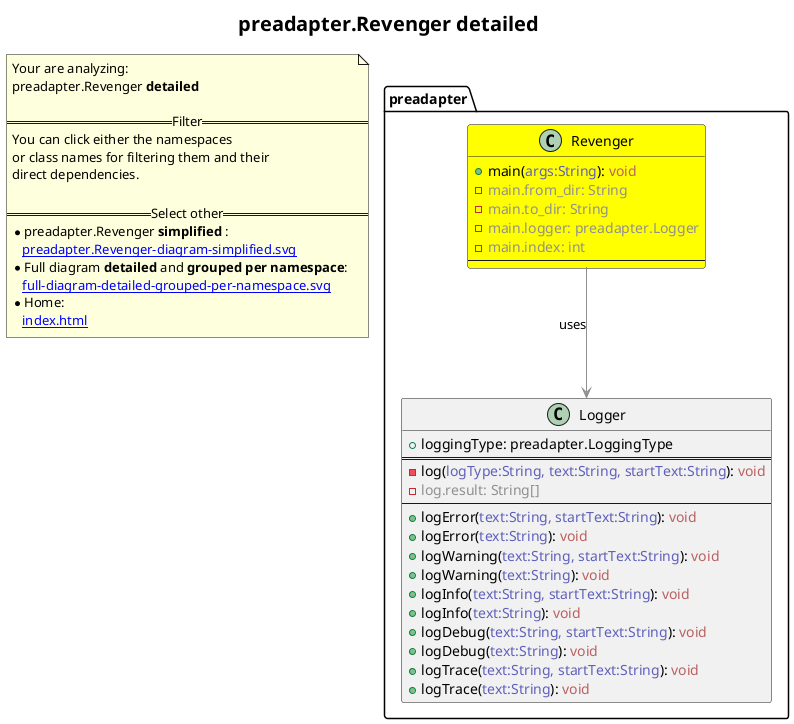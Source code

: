 @startuml
skinparam linetype ortho
title <size:20>preadapter.Revenger **detailed** </size>
note "Your are analyzing:\npreadapter.Revenger **detailed** \n\n==Filter==\nYou can click either the namespaces \nor class names for filtering them and their\ndirect dependencies.\n\n==Select other==\n* preadapter.Revenger **simplified** :\n   [[preadapter.Revenger-diagram-simplified.svg]]\n* Full diagram **detailed** and **grouped per namespace**:\n   [[full-diagram-detailed-grouped-per-namespace.svg]]\n* Home:\n   [[index.html]]" as FloatingNote
class preadapter.Revenger [[preadapter.Revenger-diagram-detailed.svg]] #yellow {
  + main(<font color="6060BB">args:String</font>): <font color="BB6060">void</font>
  - <font color="909090">main.from_dir: String</font>
  - <font color="909090">main.to_dir: String</font>
  - <font color="909090">main.logger: preadapter.Logger</font>
  - <font color="909090">main.index: int</font>
--
}
class preadapter.Logger [[preadapter.Logger-diagram-detailed.svg]]  {
  + loggingType: preadapter.LoggingType
==
  - log(<font color="6060BB">logType:String, text:String, startText:String</font>): <font color="BB6060">void</font>
  - <font color="909090">log.result: String[]</font>
--
  + logError(<font color="6060BB">text:String, startText:String</font>): <font color="BB6060">void</font>
  + logError(<font color="6060BB">text:String</font>): <font color="BB6060">void</font>
  + logWarning(<font color="6060BB">text:String, startText:String</font>): <font color="BB6060">void</font>
  + logWarning(<font color="6060BB">text:String</font>): <font color="BB6060">void</font>
  + logInfo(<font color="6060BB">text:String, startText:String</font>): <font color="BB6060">void</font>
  + logInfo(<font color="6060BB">text:String</font>): <font color="BB6060">void</font>
  + logDebug(<font color="6060BB">text:String, startText:String</font>): <font color="BB6060">void</font>
  + logDebug(<font color="6060BB">text:String</font>): <font color="BB6060">void</font>
  + logTrace(<font color="6060BB">text:String, startText:String</font>): <font color="BB6060">void</font>
  + logTrace(<font color="6060BB">text:String</font>): <font color="BB6060">void</font>
}
 ' *************************************** 
 ' *************************************** 
 ' *************************************** 
' Class relations extracted from namespace:
' preadapter
preadapter.Revenger -[#909090]-> preadapter.Logger  : uses 
@enduml